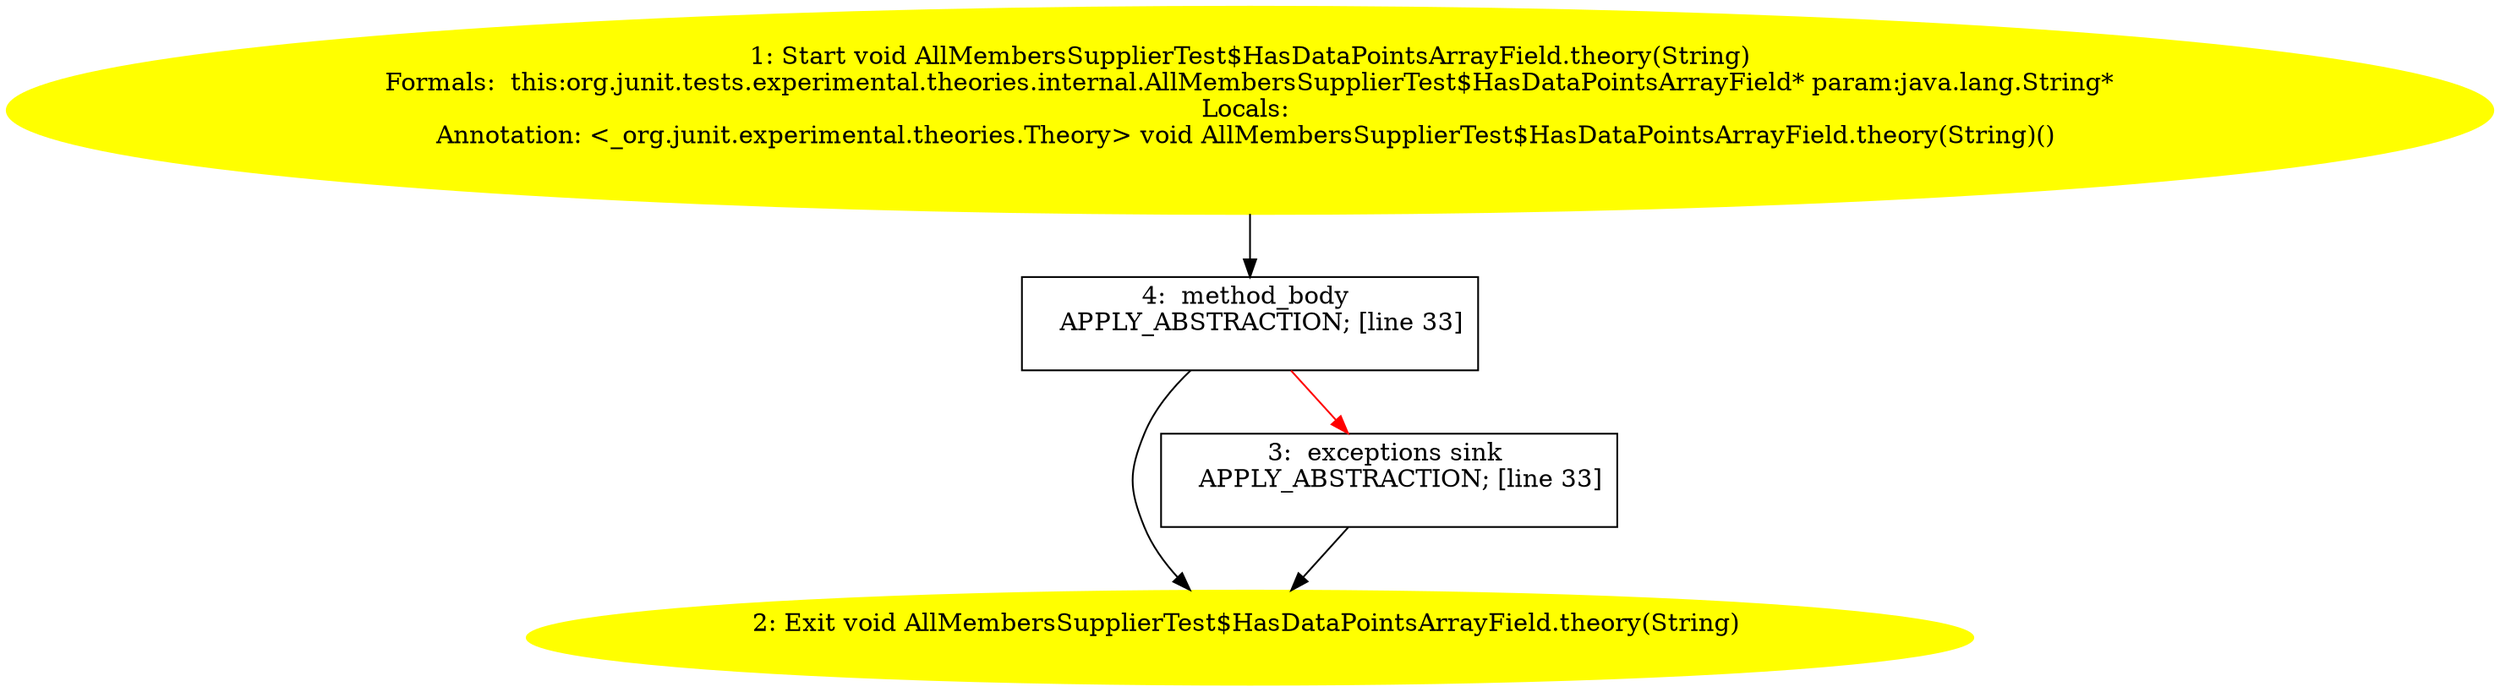 /* @generated */
digraph cfg {
"org.junit.tests.experimental.theories.internal.AllMembersSupplierTest$HasDataPointsArrayField.theory.8f46a3b7a37976d78837d92cc6f76c20_1" [label="1: Start void AllMembersSupplierTest$HasDataPointsArrayField.theory(String)\nFormals:  this:org.junit.tests.experimental.theories.internal.AllMembersSupplierTest$HasDataPointsArrayField* param:java.lang.String*\nLocals: \nAnnotation: <_org.junit.experimental.theories.Theory> void AllMembersSupplierTest$HasDataPointsArrayField.theory(String)() \n  " color=yellow style=filled]
	

	 "org.junit.tests.experimental.theories.internal.AllMembersSupplierTest$HasDataPointsArrayField.theory.8f46a3b7a37976d78837d92cc6f76c20_1" -> "org.junit.tests.experimental.theories.internal.AllMembersSupplierTest$HasDataPointsArrayField.theory.8f46a3b7a37976d78837d92cc6f76c20_4" ;
"org.junit.tests.experimental.theories.internal.AllMembersSupplierTest$HasDataPointsArrayField.theory.8f46a3b7a37976d78837d92cc6f76c20_2" [label="2: Exit void AllMembersSupplierTest$HasDataPointsArrayField.theory(String) \n  " color=yellow style=filled]
	

"org.junit.tests.experimental.theories.internal.AllMembersSupplierTest$HasDataPointsArrayField.theory.8f46a3b7a37976d78837d92cc6f76c20_3" [label="3:  exceptions sink \n   APPLY_ABSTRACTION; [line 33]\n " shape="box"]
	

	 "org.junit.tests.experimental.theories.internal.AllMembersSupplierTest$HasDataPointsArrayField.theory.8f46a3b7a37976d78837d92cc6f76c20_3" -> "org.junit.tests.experimental.theories.internal.AllMembersSupplierTest$HasDataPointsArrayField.theory.8f46a3b7a37976d78837d92cc6f76c20_2" ;
"org.junit.tests.experimental.theories.internal.AllMembersSupplierTest$HasDataPointsArrayField.theory.8f46a3b7a37976d78837d92cc6f76c20_4" [label="4:  method_body \n   APPLY_ABSTRACTION; [line 33]\n " shape="box"]
	

	 "org.junit.tests.experimental.theories.internal.AllMembersSupplierTest$HasDataPointsArrayField.theory.8f46a3b7a37976d78837d92cc6f76c20_4" -> "org.junit.tests.experimental.theories.internal.AllMembersSupplierTest$HasDataPointsArrayField.theory.8f46a3b7a37976d78837d92cc6f76c20_2" ;
	 "org.junit.tests.experimental.theories.internal.AllMembersSupplierTest$HasDataPointsArrayField.theory.8f46a3b7a37976d78837d92cc6f76c20_4" -> "org.junit.tests.experimental.theories.internal.AllMembersSupplierTest$HasDataPointsArrayField.theory.8f46a3b7a37976d78837d92cc6f76c20_3" [color="red" ];
}
